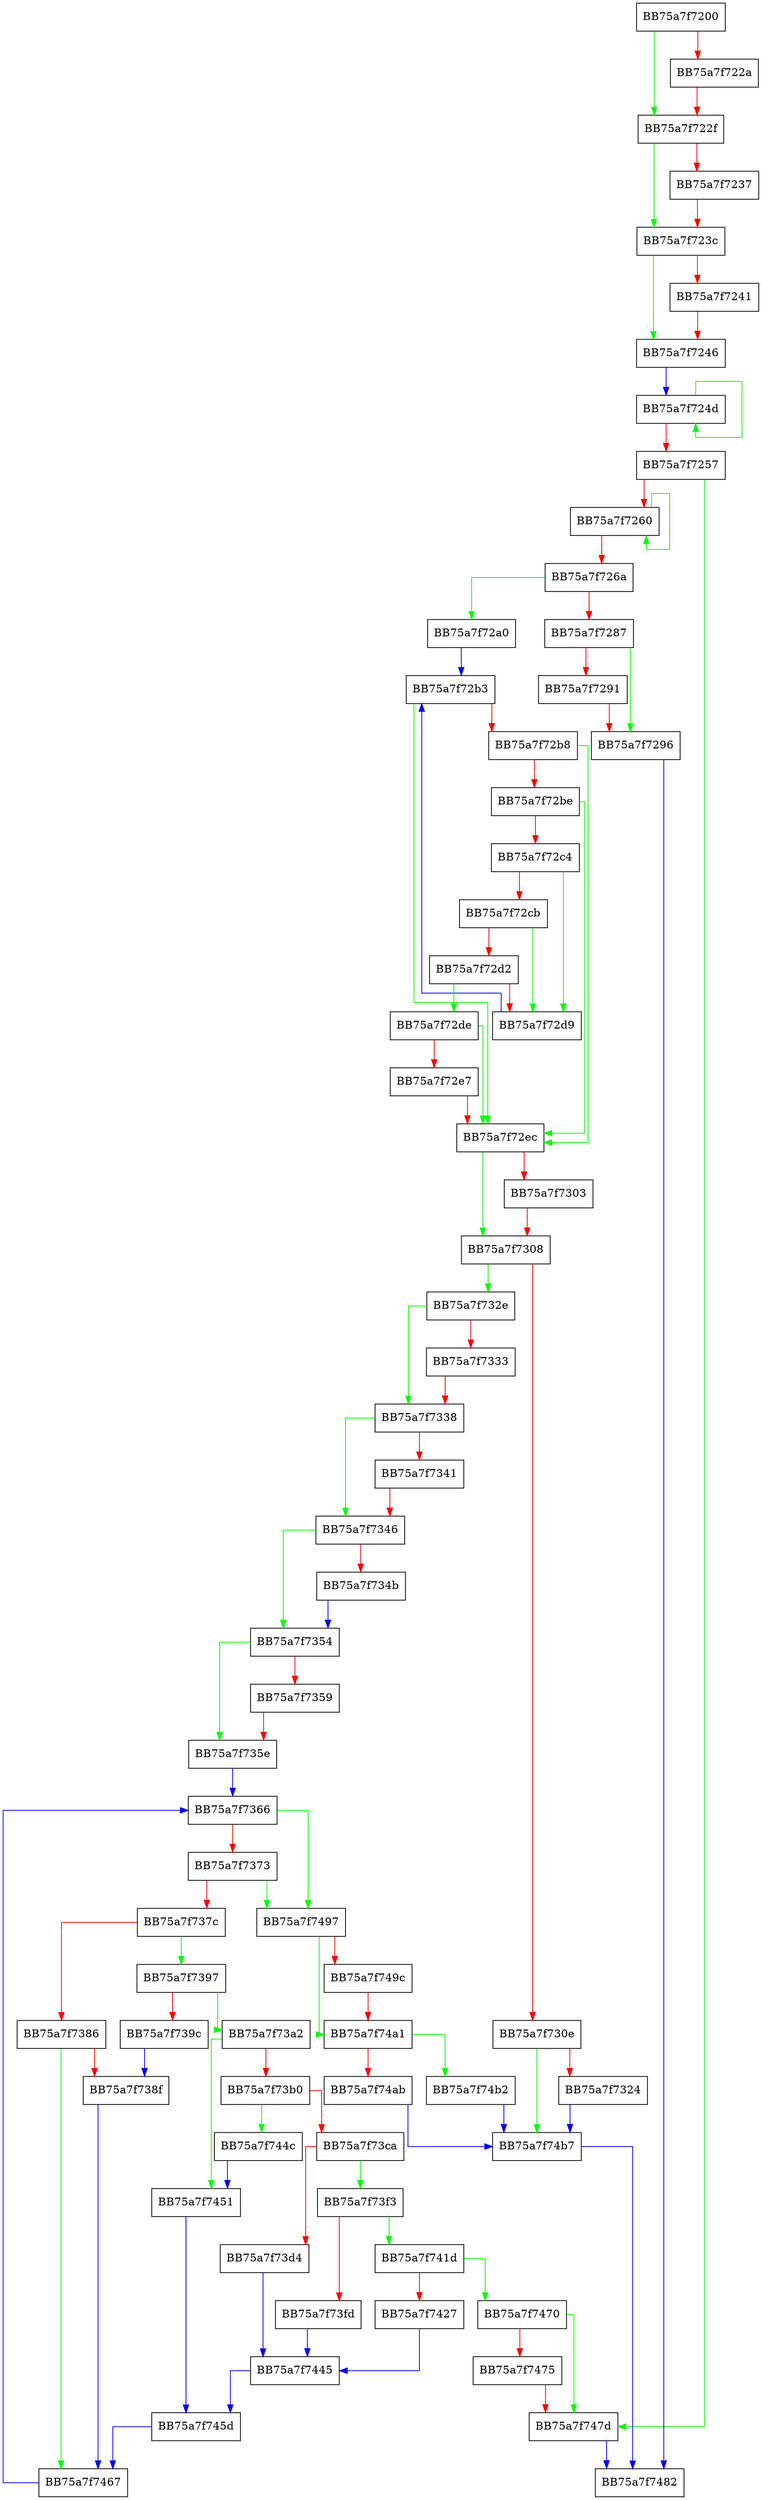 digraph GetRenamedFileName {
  node [shape="box"];
  graph [splines=ortho];
  BB75a7f7200 -> BB75a7f722f [color="green"];
  BB75a7f7200 -> BB75a7f722a [color="red"];
  BB75a7f722a -> BB75a7f722f [color="red"];
  BB75a7f722f -> BB75a7f723c [color="green"];
  BB75a7f722f -> BB75a7f7237 [color="red"];
  BB75a7f7237 -> BB75a7f723c [color="red"];
  BB75a7f723c -> BB75a7f7246 [color="green"];
  BB75a7f723c -> BB75a7f7241 [color="red"];
  BB75a7f7241 -> BB75a7f7246 [color="red"];
  BB75a7f7246 -> BB75a7f724d [color="blue"];
  BB75a7f724d -> BB75a7f724d [color="green"];
  BB75a7f724d -> BB75a7f7257 [color="red"];
  BB75a7f7257 -> BB75a7f747d [color="green"];
  BB75a7f7257 -> BB75a7f7260 [color="red"];
  BB75a7f7260 -> BB75a7f7260 [color="green"];
  BB75a7f7260 -> BB75a7f726a [color="red"];
  BB75a7f726a -> BB75a7f72a0 [color="green"];
  BB75a7f726a -> BB75a7f7287 [color="red"];
  BB75a7f7287 -> BB75a7f7296 [color="green"];
  BB75a7f7287 -> BB75a7f7291 [color="red"];
  BB75a7f7291 -> BB75a7f7296 [color="red"];
  BB75a7f7296 -> BB75a7f7482 [color="blue"];
  BB75a7f72a0 -> BB75a7f72b3 [color="blue"];
  BB75a7f72b3 -> BB75a7f72ec [color="green"];
  BB75a7f72b3 -> BB75a7f72b8 [color="red"];
  BB75a7f72b8 -> BB75a7f72ec [color="green"];
  BB75a7f72b8 -> BB75a7f72be [color="red"];
  BB75a7f72be -> BB75a7f72ec [color="green"];
  BB75a7f72be -> BB75a7f72c4 [color="red"];
  BB75a7f72c4 -> BB75a7f72d9 [color="green"];
  BB75a7f72c4 -> BB75a7f72cb [color="red"];
  BB75a7f72cb -> BB75a7f72d9 [color="green"];
  BB75a7f72cb -> BB75a7f72d2 [color="red"];
  BB75a7f72d2 -> BB75a7f72de [color="green"];
  BB75a7f72d2 -> BB75a7f72d9 [color="red"];
  BB75a7f72d9 -> BB75a7f72b3 [color="blue"];
  BB75a7f72de -> BB75a7f72ec [color="green"];
  BB75a7f72de -> BB75a7f72e7 [color="red"];
  BB75a7f72e7 -> BB75a7f72ec [color="red"];
  BB75a7f72ec -> BB75a7f7308 [color="green"];
  BB75a7f72ec -> BB75a7f7303 [color="red"];
  BB75a7f7303 -> BB75a7f7308 [color="red"];
  BB75a7f7308 -> BB75a7f732e [color="green"];
  BB75a7f7308 -> BB75a7f730e [color="red"];
  BB75a7f730e -> BB75a7f74b7 [color="green"];
  BB75a7f730e -> BB75a7f7324 [color="red"];
  BB75a7f7324 -> BB75a7f74b7 [color="blue"];
  BB75a7f732e -> BB75a7f7338 [color="green"];
  BB75a7f732e -> BB75a7f7333 [color="red"];
  BB75a7f7333 -> BB75a7f7338 [color="red"];
  BB75a7f7338 -> BB75a7f7346 [color="green"];
  BB75a7f7338 -> BB75a7f7341 [color="red"];
  BB75a7f7341 -> BB75a7f7346 [color="red"];
  BB75a7f7346 -> BB75a7f7354 [color="green"];
  BB75a7f7346 -> BB75a7f734b [color="red"];
  BB75a7f734b -> BB75a7f7354 [color="blue"];
  BB75a7f7354 -> BB75a7f735e [color="green"];
  BB75a7f7354 -> BB75a7f7359 [color="red"];
  BB75a7f7359 -> BB75a7f735e [color="red"];
  BB75a7f735e -> BB75a7f7366 [color="blue"];
  BB75a7f7366 -> BB75a7f7497 [color="green"];
  BB75a7f7366 -> BB75a7f7373 [color="red"];
  BB75a7f7373 -> BB75a7f7497 [color="green"];
  BB75a7f7373 -> BB75a7f737c [color="red"];
  BB75a7f737c -> BB75a7f7397 [color="green"];
  BB75a7f737c -> BB75a7f7386 [color="red"];
  BB75a7f7386 -> BB75a7f7467 [color="green"];
  BB75a7f7386 -> BB75a7f738f [color="red"];
  BB75a7f738f -> BB75a7f7467 [color="blue"];
  BB75a7f7397 -> BB75a7f73a2 [color="green"];
  BB75a7f7397 -> BB75a7f739c [color="red"];
  BB75a7f739c -> BB75a7f738f [color="blue"];
  BB75a7f73a2 -> BB75a7f7451 [color="green"];
  BB75a7f73a2 -> BB75a7f73b0 [color="red"];
  BB75a7f73b0 -> BB75a7f744c [color="green"];
  BB75a7f73b0 -> BB75a7f73ca [color="red"];
  BB75a7f73ca -> BB75a7f73f3 [color="green"];
  BB75a7f73ca -> BB75a7f73d4 [color="red"];
  BB75a7f73d4 -> BB75a7f7445 [color="blue"];
  BB75a7f73f3 -> BB75a7f741d [color="green"];
  BB75a7f73f3 -> BB75a7f73fd [color="red"];
  BB75a7f73fd -> BB75a7f7445 [color="blue"];
  BB75a7f741d -> BB75a7f7470 [color="green"];
  BB75a7f741d -> BB75a7f7427 [color="red"];
  BB75a7f7427 -> BB75a7f7445 [color="blue"];
  BB75a7f7445 -> BB75a7f745d [color="blue"];
  BB75a7f744c -> BB75a7f7451 [color="blue"];
  BB75a7f7451 -> BB75a7f745d [color="blue"];
  BB75a7f745d -> BB75a7f7467 [color="blue"];
  BB75a7f7467 -> BB75a7f7366 [color="blue"];
  BB75a7f7470 -> BB75a7f747d [color="green"];
  BB75a7f7470 -> BB75a7f7475 [color="red"];
  BB75a7f7475 -> BB75a7f747d [color="red"];
  BB75a7f747d -> BB75a7f7482 [color="blue"];
  BB75a7f7497 -> BB75a7f74a1 [color="green"];
  BB75a7f7497 -> BB75a7f749c [color="red"];
  BB75a7f749c -> BB75a7f74a1 [color="red"];
  BB75a7f74a1 -> BB75a7f74b2 [color="green"];
  BB75a7f74a1 -> BB75a7f74ab [color="red"];
  BB75a7f74ab -> BB75a7f74b7 [color="blue"];
  BB75a7f74b2 -> BB75a7f74b7 [color="blue"];
  BB75a7f74b7 -> BB75a7f7482 [color="blue"];
}